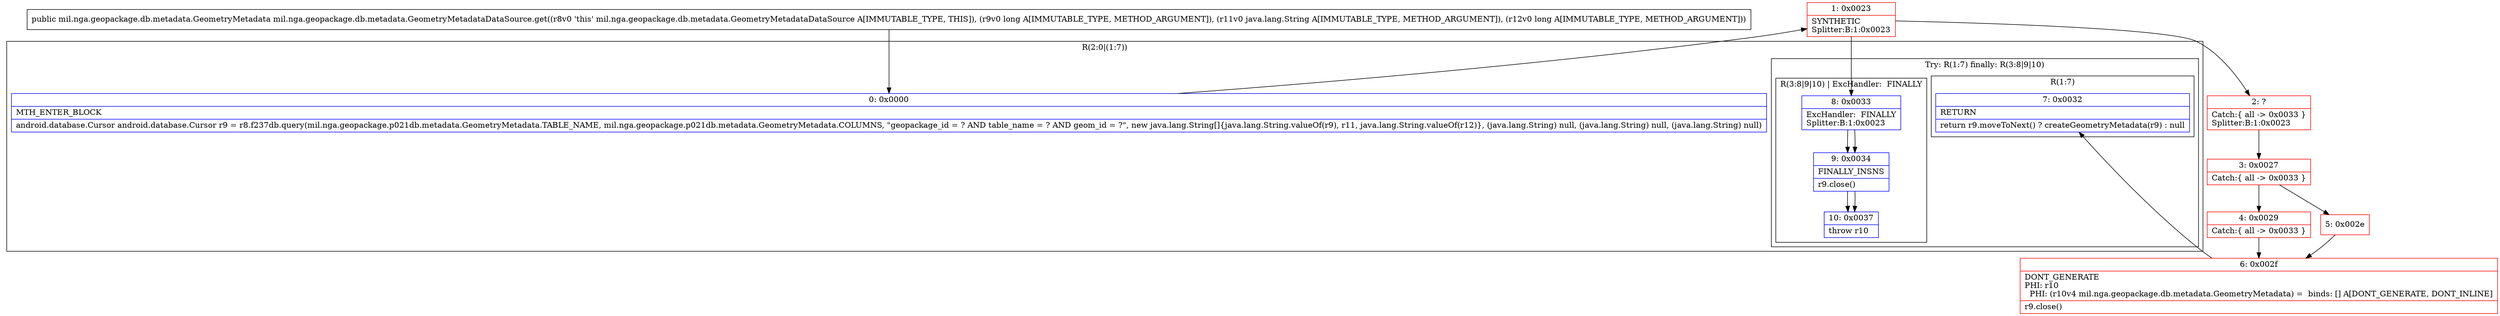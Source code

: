 digraph "CFG formil.nga.geopackage.db.metadata.GeometryMetadataDataSource.get(JLjava\/lang\/String;J)Lmil\/nga\/geopackage\/db\/metadata\/GeometryMetadata;" {
subgraph cluster_Region_482017330 {
label = "R(2:0|(1:7))";
node [shape=record,color=blue];
Node_0 [shape=record,label="{0\:\ 0x0000|MTH_ENTER_BLOCK\l|android.database.Cursor android.database.Cursor r9 = r8.f237db.query(mil.nga.geopackage.p021db.metadata.GeometryMetadata.TABLE_NAME, mil.nga.geopackage.p021db.metadata.GeometryMetadata.COLUMNS, \"geopackage_id = ? AND table_name = ? AND geom_id = ?\", new java.lang.String[]\{java.lang.String.valueOf(r9), r11, java.lang.String.valueOf(r12)\}, (java.lang.String) null, (java.lang.String) null, (java.lang.String) null)\l}"];
subgraph cluster_TryCatchRegion_1006115562 {
label = "Try: R(1:7) finally: R(3:8|9|10)";
node [shape=record,color=blue];
subgraph cluster_Region_96448839 {
label = "R(1:7)";
node [shape=record,color=blue];
Node_7 [shape=record,label="{7\:\ 0x0032|RETURN\l|return r9.moveToNext() ? createGeometryMetadata(r9) : null\l}"];
}
subgraph cluster_Region_2091035010 {
label = "R(3:8|9|10) | ExcHandler:  FINALLY\l";
node [shape=record,color=blue];
Node_8 [shape=record,label="{8\:\ 0x0033|ExcHandler:  FINALLY\lSplitter:B:1:0x0023\l}"];
Node_9 [shape=record,label="{9\:\ 0x0034|FINALLY_INSNS\l|r9.close()\l}"];
Node_10 [shape=record,label="{10\:\ 0x0037|throw r10\l}"];
}
}
}
subgraph cluster_Region_2091035010 {
label = "R(3:8|9|10) | ExcHandler:  FINALLY\l";
node [shape=record,color=blue];
Node_8 [shape=record,label="{8\:\ 0x0033|ExcHandler:  FINALLY\lSplitter:B:1:0x0023\l}"];
Node_9 [shape=record,label="{9\:\ 0x0034|FINALLY_INSNS\l|r9.close()\l}"];
Node_10 [shape=record,label="{10\:\ 0x0037|throw r10\l}"];
}
Node_1 [shape=record,color=red,label="{1\:\ 0x0023|SYNTHETIC\lSplitter:B:1:0x0023\l}"];
Node_2 [shape=record,color=red,label="{2\:\ ?|Catch:\{ all \-\> 0x0033 \}\lSplitter:B:1:0x0023\l}"];
Node_3 [shape=record,color=red,label="{3\:\ 0x0027|Catch:\{ all \-\> 0x0033 \}\l}"];
Node_4 [shape=record,color=red,label="{4\:\ 0x0029|Catch:\{ all \-\> 0x0033 \}\l}"];
Node_5 [shape=record,color=red,label="{5\:\ 0x002e}"];
Node_6 [shape=record,color=red,label="{6\:\ 0x002f|DONT_GENERATE\lPHI: r10 \l  PHI: (r10v4 mil.nga.geopackage.db.metadata.GeometryMetadata) =  binds: [] A[DONT_GENERATE, DONT_INLINE]\l|r9.close()\l}"];
MethodNode[shape=record,label="{public mil.nga.geopackage.db.metadata.GeometryMetadata mil.nga.geopackage.db.metadata.GeometryMetadataDataSource.get((r8v0 'this' mil.nga.geopackage.db.metadata.GeometryMetadataDataSource A[IMMUTABLE_TYPE, THIS]), (r9v0 long A[IMMUTABLE_TYPE, METHOD_ARGUMENT]), (r11v0 java.lang.String A[IMMUTABLE_TYPE, METHOD_ARGUMENT]), (r12v0 long A[IMMUTABLE_TYPE, METHOD_ARGUMENT])) }"];
MethodNode -> Node_0;
Node_0 -> Node_1;
Node_8 -> Node_9;
Node_9 -> Node_10;
Node_8 -> Node_9;
Node_9 -> Node_10;
Node_1 -> Node_2;
Node_1 -> Node_8;
Node_2 -> Node_3;
Node_3 -> Node_4;
Node_3 -> Node_5;
Node_4 -> Node_6;
Node_5 -> Node_6;
Node_6 -> Node_7;
}

